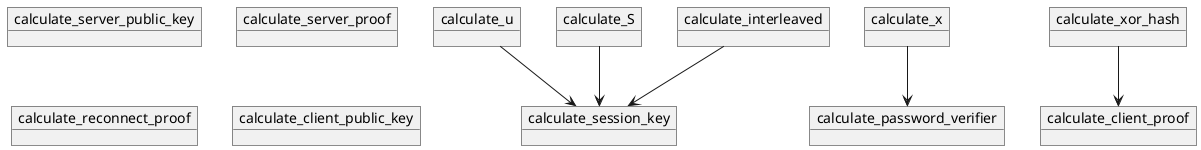 @startuml
object calculate_session_key
object calculate_password_verifier
object calculate_server_public_key
object calculate_u
object calculate_S
object calculate_interleaved
object calculate_server_proof
object calculate_xor_hash
object calculate_client_proof
object calculate_reconnect_proof
object calculate_x 

object calculate_client_public_key

calculate_x --> calculate_password_verifier
calculate_u --> calculate_session_key
calculate_S --> calculate_session_key
calculate_interleaved --> calculate_session_key

calculate_xor_hash --> calculate_client_proof

@enduml